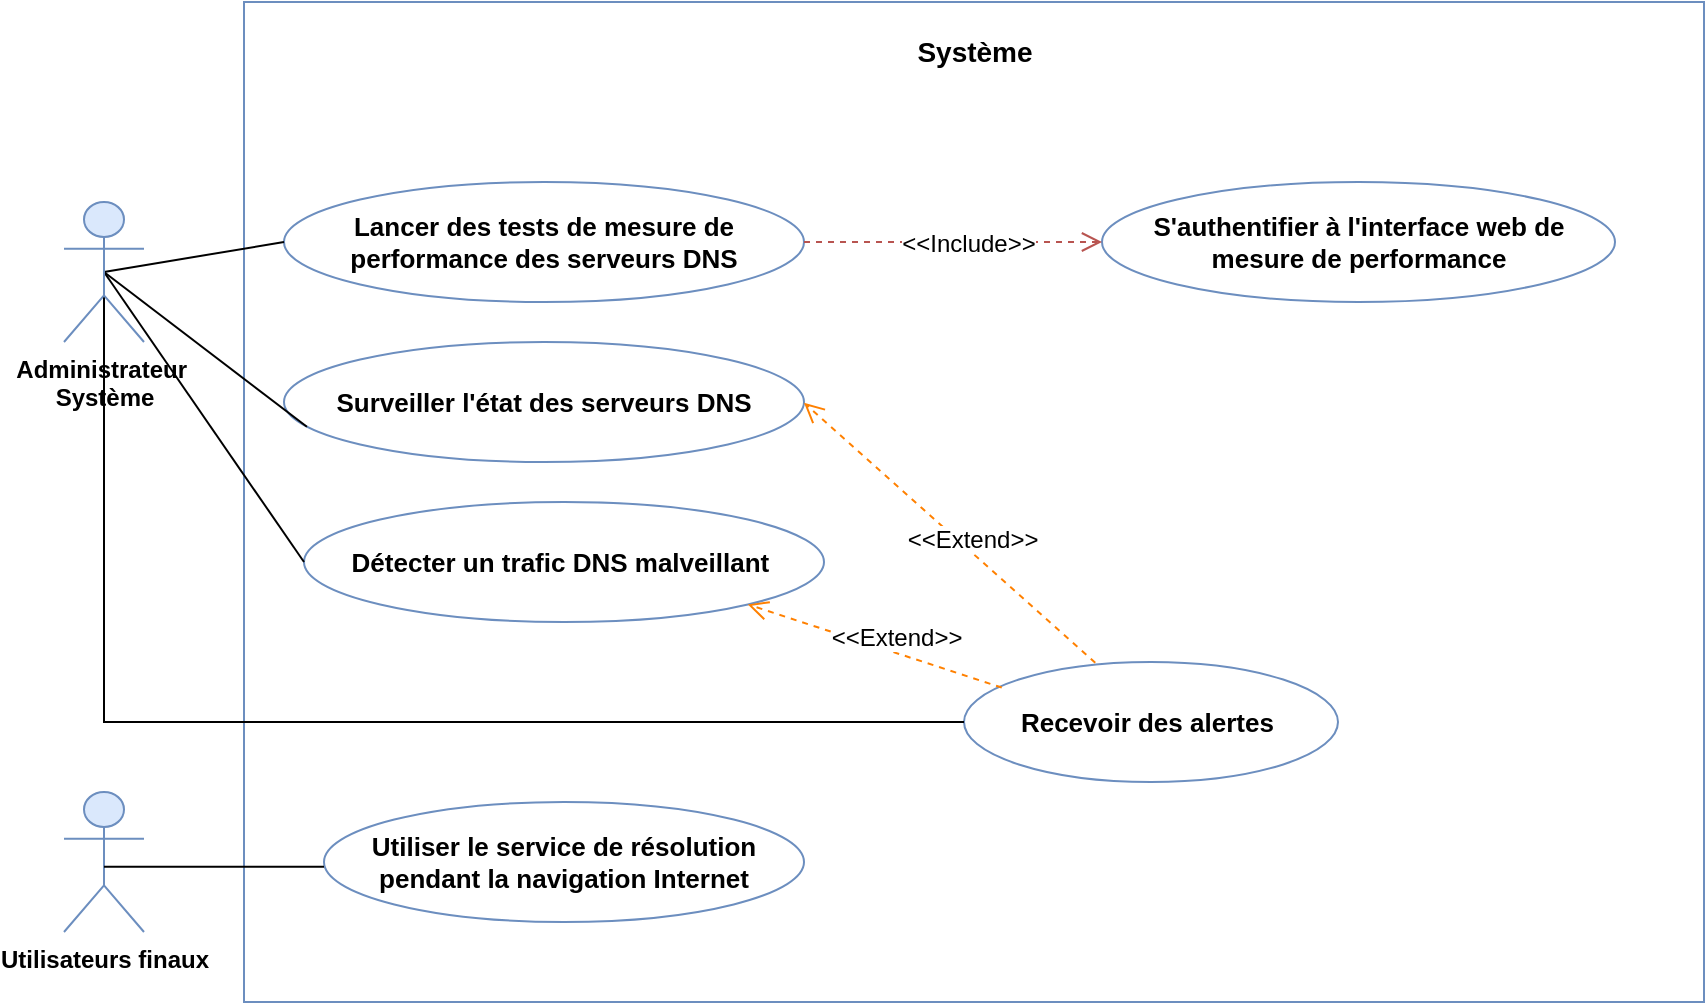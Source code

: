 <mxfile version="24.7.7">
  <diagram name="Page-1" id="hmiNFq13a2drrHhc0E6c">
    <mxGraphModel dx="1932" dy="558" grid="1" gridSize="10" guides="1" tooltips="1" connect="1" arrows="1" fold="1" page="1" pageScale="1" pageWidth="827" pageHeight="1169" math="0" shadow="0">
      <root>
        <mxCell id="0" />
        <mxCell id="1" parent="0" />
        <mxCell id="PDqdzu1Ucp-oA0ykx4EQ-2" value="Utilisateurs finaux" style="shape=umlActor;verticalLabelPosition=bottom;verticalAlign=top;html=1;outlineConnect=0;fontStyle=1;fillColor=#dae8fc;strokeColor=#6c8ebf;" parent="1" vertex="1">
          <mxGeometry x="-150" y="435" width="40" height="70" as="geometry" />
        </mxCell>
        <mxCell id="PDqdzu1Ucp-oA0ykx4EQ-4" value="" style="rounded=0;whiteSpace=wrap;html=1;strokeColor=#6C8EBF;" parent="1" vertex="1">
          <mxGeometry x="-60" y="40" width="730" height="500" as="geometry" />
        </mxCell>
        <mxCell id="PDqdzu1Ucp-oA0ykx4EQ-7" value="&lt;b&gt;&lt;font style=&quot;font-size: 14px;&quot;&gt;Système&lt;/font&gt;&lt;/b&gt;" style="text;strokeColor=none;align=center;fillColor=none;html=1;verticalAlign=middle;whiteSpace=wrap;rounded=0;" parent="1" vertex="1">
          <mxGeometry x="267.5" y="50" width="75" height="30" as="geometry" />
        </mxCell>
        <mxCell id="PDqdzu1Ucp-oA0ykx4EQ-8" value="&lt;b&gt;&lt;font style=&quot;font-size: 13px;&quot;&gt;Lancer des tests de mesure de performance des serveurs DNS&lt;/font&gt;&lt;/b&gt;" style="ellipse;whiteSpace=wrap;html=1;fillColor=#ffffff;strokeColor=#6C8EBF;" parent="1" vertex="1">
          <mxGeometry x="-40" y="130" width="260" height="60" as="geometry" />
        </mxCell>
        <mxCell id="PDqdzu1Ucp-oA0ykx4EQ-9" value="&lt;b&gt;&lt;font style=&quot;font-size: 13px;&quot;&gt;Surveiller l&#39;état des serveurs DNS&lt;/font&gt;&lt;/b&gt;" style="ellipse;whiteSpace=wrap;html=1;strokeColor=#6C8EBF;" parent="1" vertex="1">
          <mxGeometry x="-40" y="210" width="260" height="60" as="geometry" />
        </mxCell>
        <mxCell id="PDqdzu1Ucp-oA0ykx4EQ-10" value="&lt;b&gt;&lt;font style=&quot;font-size: 13px;&quot;&gt;Détecter un trafic DNS malveillant&amp;nbsp;&lt;/font&gt;&lt;/b&gt;" style="ellipse;whiteSpace=wrap;html=1;strokeColor=#6C8EBF;" parent="1" vertex="1">
          <mxGeometry x="-30" y="290" width="260" height="60" as="geometry" />
        </mxCell>
        <mxCell id="PDqdzu1Ucp-oA0ykx4EQ-11" value="&lt;b&gt;&lt;font style=&quot;font-size: 13px;&quot;&gt;Recevoir des alertes&amp;nbsp;&lt;/font&gt;&lt;/b&gt;" style="ellipse;whiteSpace=wrap;html=1;strokeColor=#6C8EBF;" parent="1" vertex="1">
          <mxGeometry x="300" y="370" width="187" height="60" as="geometry" />
        </mxCell>
        <mxCell id="PDqdzu1Ucp-oA0ykx4EQ-12" value="&lt;b&gt;&lt;font style=&quot;font-size: 13px;&quot;&gt;S&#39;authentifier à l&#39;interface web de mesure de performance&lt;/font&gt;&lt;/b&gt;" style="ellipse;whiteSpace=wrap;html=1;strokeColor=#6C8EBF;" parent="1" vertex="1">
          <mxGeometry x="369" y="130" width="256.5" height="60" as="geometry" />
        </mxCell>
        <mxCell id="PDqdzu1Ucp-oA0ykx4EQ-13" value="&lt;b&gt;&lt;font style=&quot;font-size: 13px;&quot;&gt;Utiliser le service de résolution pendant la navigation Internet&lt;/font&gt;&lt;/b&gt;" style="ellipse;whiteSpace=wrap;html=1;strokeColor=#6C8EBF;" parent="1" vertex="1">
          <mxGeometry x="-20" y="440" width="240" height="60" as="geometry" />
        </mxCell>
        <mxCell id="PDqdzu1Ucp-oA0ykx4EQ-36" value="&lt;font style=&quot;font-size: 12px;&quot;&gt;&amp;lt;&amp;lt;Include&amp;gt;&amp;gt;&lt;/font&gt;" style="html=1;verticalAlign=bottom;endArrow=open;dashed=1;endSize=8;curved=0;rounded=0;fillColor=#f8cecc;strokeColor=#b85450;exitX=1;exitY=0.5;exitDx=0;exitDy=0;entryX=0;entryY=0.5;entryDx=0;entryDy=0;" parent="1" source="PDqdzu1Ucp-oA0ykx4EQ-8" edge="1" target="PDqdzu1Ucp-oA0ykx4EQ-12">
          <mxGeometry x="0.1" y="-10" relative="1" as="geometry">
            <mxPoint x="330.5" y="308" as="sourcePoint" />
            <mxPoint x="330" y="160" as="targetPoint" />
            <mxPoint as="offset" />
          </mxGeometry>
        </mxCell>
        <mxCell id="PDqdzu1Ucp-oA0ykx4EQ-39" value="" style="endArrow=none;html=1;rounded=0;fillColor=#fad9d5;strokeColor=#000000;exitX=0.5;exitY=0.5;exitDx=0;exitDy=0;exitPerimeter=0;entryX=0;entryY=0.5;entryDx=0;entryDy=0;" parent="1" source="PDqdzu1Ucp-oA0ykx4EQ-21" target="PDqdzu1Ucp-oA0ykx4EQ-8" edge="1">
          <mxGeometry width="50" height="50" relative="1" as="geometry">
            <mxPoint x="-130" y="170" as="sourcePoint" />
            <mxPoint x="-20" y="120" as="targetPoint" />
          </mxGeometry>
        </mxCell>
        <mxCell id="PDqdzu1Ucp-oA0ykx4EQ-40" value="" style="endArrow=none;html=1;rounded=0;entryX=0.044;entryY=0.706;entryDx=0;entryDy=0;entryPerimeter=0;exitX=0.5;exitY=0.5;exitDx=0;exitDy=0;exitPerimeter=0;fillColor=#fad9d5;strokeColor=#000000;" parent="1" source="PDqdzu1Ucp-oA0ykx4EQ-21" target="PDqdzu1Ucp-oA0ykx4EQ-9" edge="1">
          <mxGeometry width="50" height="50" relative="1" as="geometry">
            <mxPoint x="-110" y="190" as="sourcePoint" />
            <mxPoint x="-18" y="195" as="targetPoint" />
          </mxGeometry>
        </mxCell>
        <mxCell id="PDqdzu1Ucp-oA0ykx4EQ-41" value="" style="endArrow=none;html=1;rounded=0;entryX=0;entryY=0.5;entryDx=0;entryDy=0;exitX=0.5;exitY=0.5;exitDx=0;exitDy=0;exitPerimeter=0;fillColor=#fad9d5;strokeColor=#000000;" parent="1" source="PDqdzu1Ucp-oA0ykx4EQ-21" target="PDqdzu1Ucp-oA0ykx4EQ-10" edge="1">
          <mxGeometry width="50" height="50" relative="1" as="geometry">
            <mxPoint x="-110" y="190" as="sourcePoint" />
            <mxPoint x="-30" y="276" as="targetPoint" />
          </mxGeometry>
        </mxCell>
        <mxCell id="PDqdzu1Ucp-oA0ykx4EQ-44" value="" style="endArrow=none;html=1;rounded=0;exitX=1;exitY=0.5;exitDx=0;exitDy=0;fillColor=#fad9d5;strokeColor=#000000;" parent="1" edge="1">
          <mxGeometry width="50" height="50" relative="1" as="geometry">
            <mxPoint x="-130.0" y="472.38" as="sourcePoint" />
            <mxPoint x="-20" y="472.38" as="targetPoint" />
          </mxGeometry>
        </mxCell>
        <mxCell id="6Kle1nJeSt3H_z6FKow6-1" value="" style="endArrow=none;html=1;rounded=0;exitX=0.5;exitY=0.5;exitDx=0;exitDy=0;exitPerimeter=0;fillColor=#fad9d5;strokeColor=#000000;edgeStyle=elbowEdgeStyle;elbow=vertical;entryX=0;entryY=0.5;entryDx=0;entryDy=0;strokeWidth=1;" parent="1" target="PDqdzu1Ucp-oA0ykx4EQ-11" edge="1">
          <mxGeometry width="50" height="50" relative="1" as="geometry">
            <mxPoint x="-130" y="180" as="sourcePoint" />
            <mxPoint x="-30" y="325" as="targetPoint" />
            <Array as="points">
              <mxPoint x="-110" y="400" />
            </Array>
          </mxGeometry>
        </mxCell>
        <mxCell id="6Kle1nJeSt3H_z6FKow6-2" value="&lt;font style=&quot;font-size: 12px;&quot;&gt;&amp;lt;&amp;lt;Extend&amp;gt;&amp;gt;&lt;/font&gt;" style="html=1;verticalAlign=bottom;endArrow=open;dashed=1;endSize=8;curved=0;rounded=0;exitX=0.351;exitY=0.006;exitDx=0;exitDy=0;entryX=0.905;entryY=0.82;entryDx=0;entryDy=0;fillColor=#f8cecc;strokeColor=#FF8000;entryPerimeter=0;exitPerimeter=0;" parent="1" source="PDqdzu1Ucp-oA0ykx4EQ-11" edge="1">
          <mxGeometry x="-0.172" y="2" relative="1" as="geometry">
            <mxPoint x="342.145" y="349.998" as="sourcePoint" />
            <mxPoint x="220" y="240.43" as="targetPoint" />
            <mxPoint as="offset" />
          </mxGeometry>
        </mxCell>
        <mxCell id="6Kle1nJeSt3H_z6FKow6-3" value="&lt;font style=&quot;font-size: 12px;&quot;&gt;&amp;lt;&amp;lt;Extend&amp;gt;&amp;gt;&lt;/font&gt;" style="html=1;verticalAlign=bottom;endArrow=open;dashed=1;endSize=8;curved=0;rounded=0;exitX=0.101;exitY=0.213;exitDx=0;exitDy=0;entryX=1;entryY=1;entryDx=0;entryDy=0;fillColor=#f8cecc;strokeColor=#FF8000;exitPerimeter=0;" parent="1" source="PDqdzu1Ucp-oA0ykx4EQ-11" target="PDqdzu1Ucp-oA0ykx4EQ-10" edge="1">
          <mxGeometry x="-0.172" y="2" relative="1" as="geometry">
            <mxPoint x="302" y="441" as="sourcePoint" />
            <mxPoint x="160" y="340" as="targetPoint" />
            <mxPoint as="offset" />
          </mxGeometry>
        </mxCell>
        <object label="Administrateur&amp;nbsp;&lt;div&gt;Système&lt;/div&gt;" id="PDqdzu1Ucp-oA0ykx4EQ-21">
          <mxCell style="shape=umlActor;verticalLabelPosition=bottom;verticalAlign=top;html=1;outlineConnect=0;fontStyle=1;fillColor=#dae8fc;strokeColor=#6c8ebf;" parent="1" vertex="1">
            <mxGeometry x="-150" y="140" width="40" height="70" as="geometry" />
          </mxCell>
        </object>
      </root>
    </mxGraphModel>
  </diagram>
</mxfile>

